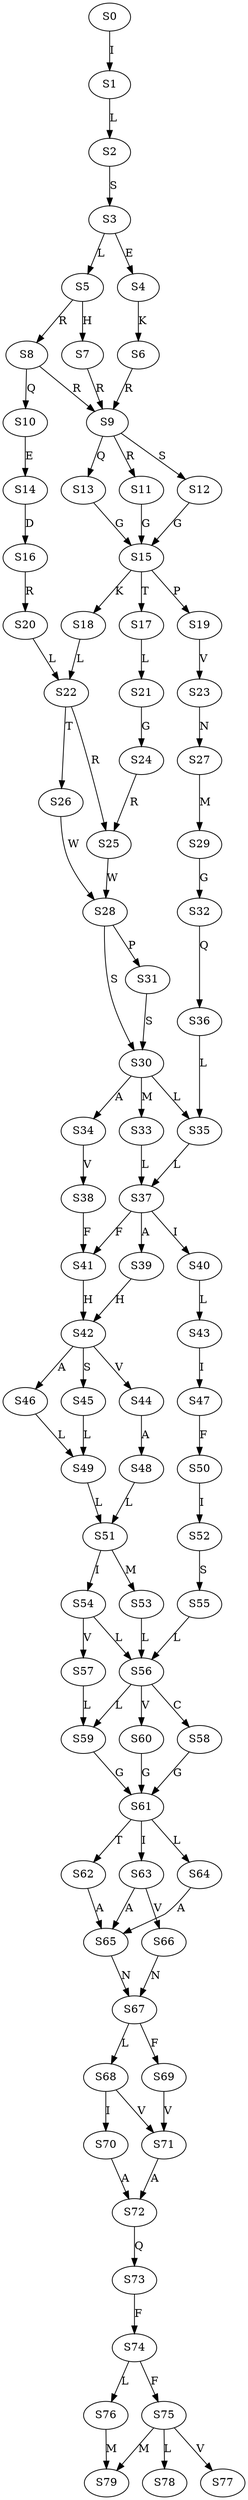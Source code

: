 strict digraph  {
	S0 -> S1 [ label = I ];
	S1 -> S2 [ label = L ];
	S2 -> S3 [ label = S ];
	S3 -> S4 [ label = E ];
	S3 -> S5 [ label = L ];
	S4 -> S6 [ label = K ];
	S5 -> S7 [ label = H ];
	S5 -> S8 [ label = R ];
	S6 -> S9 [ label = R ];
	S7 -> S9 [ label = R ];
	S8 -> S9 [ label = R ];
	S8 -> S10 [ label = Q ];
	S9 -> S11 [ label = R ];
	S9 -> S12 [ label = S ];
	S9 -> S13 [ label = Q ];
	S10 -> S14 [ label = E ];
	S11 -> S15 [ label = G ];
	S12 -> S15 [ label = G ];
	S13 -> S15 [ label = G ];
	S14 -> S16 [ label = D ];
	S15 -> S17 [ label = T ];
	S15 -> S18 [ label = K ];
	S15 -> S19 [ label = P ];
	S16 -> S20 [ label = R ];
	S17 -> S21 [ label = L ];
	S18 -> S22 [ label = L ];
	S19 -> S23 [ label = V ];
	S20 -> S22 [ label = L ];
	S21 -> S24 [ label = G ];
	S22 -> S25 [ label = R ];
	S22 -> S26 [ label = T ];
	S23 -> S27 [ label = N ];
	S24 -> S25 [ label = R ];
	S25 -> S28 [ label = W ];
	S26 -> S28 [ label = W ];
	S27 -> S29 [ label = M ];
	S28 -> S30 [ label = S ];
	S28 -> S31 [ label = P ];
	S29 -> S32 [ label = G ];
	S30 -> S33 [ label = M ];
	S30 -> S34 [ label = A ];
	S30 -> S35 [ label = L ];
	S31 -> S30 [ label = S ];
	S32 -> S36 [ label = Q ];
	S33 -> S37 [ label = L ];
	S34 -> S38 [ label = V ];
	S35 -> S37 [ label = L ];
	S36 -> S35 [ label = L ];
	S37 -> S39 [ label = A ];
	S37 -> S40 [ label = I ];
	S37 -> S41 [ label = F ];
	S38 -> S41 [ label = F ];
	S39 -> S42 [ label = H ];
	S40 -> S43 [ label = L ];
	S41 -> S42 [ label = H ];
	S42 -> S44 [ label = V ];
	S42 -> S45 [ label = S ];
	S42 -> S46 [ label = A ];
	S43 -> S47 [ label = I ];
	S44 -> S48 [ label = A ];
	S45 -> S49 [ label = L ];
	S46 -> S49 [ label = L ];
	S47 -> S50 [ label = F ];
	S48 -> S51 [ label = L ];
	S49 -> S51 [ label = L ];
	S50 -> S52 [ label = I ];
	S51 -> S53 [ label = M ];
	S51 -> S54 [ label = I ];
	S52 -> S55 [ label = S ];
	S53 -> S56 [ label = L ];
	S54 -> S56 [ label = L ];
	S54 -> S57 [ label = V ];
	S55 -> S56 [ label = L ];
	S56 -> S58 [ label = C ];
	S56 -> S59 [ label = L ];
	S56 -> S60 [ label = V ];
	S57 -> S59 [ label = L ];
	S58 -> S61 [ label = G ];
	S59 -> S61 [ label = G ];
	S60 -> S61 [ label = G ];
	S61 -> S62 [ label = T ];
	S61 -> S63 [ label = I ];
	S61 -> S64 [ label = L ];
	S62 -> S65 [ label = A ];
	S63 -> S65 [ label = A ];
	S63 -> S66 [ label = V ];
	S64 -> S65 [ label = A ];
	S65 -> S67 [ label = N ];
	S66 -> S67 [ label = N ];
	S67 -> S68 [ label = L ];
	S67 -> S69 [ label = F ];
	S68 -> S70 [ label = I ];
	S68 -> S71 [ label = V ];
	S69 -> S71 [ label = V ];
	S70 -> S72 [ label = A ];
	S71 -> S72 [ label = A ];
	S72 -> S73 [ label = Q ];
	S73 -> S74 [ label = F ];
	S74 -> S75 [ label = F ];
	S74 -> S76 [ label = L ];
	S75 -> S77 [ label = V ];
	S75 -> S78 [ label = L ];
	S75 -> S79 [ label = M ];
	S76 -> S79 [ label = M ];
}
